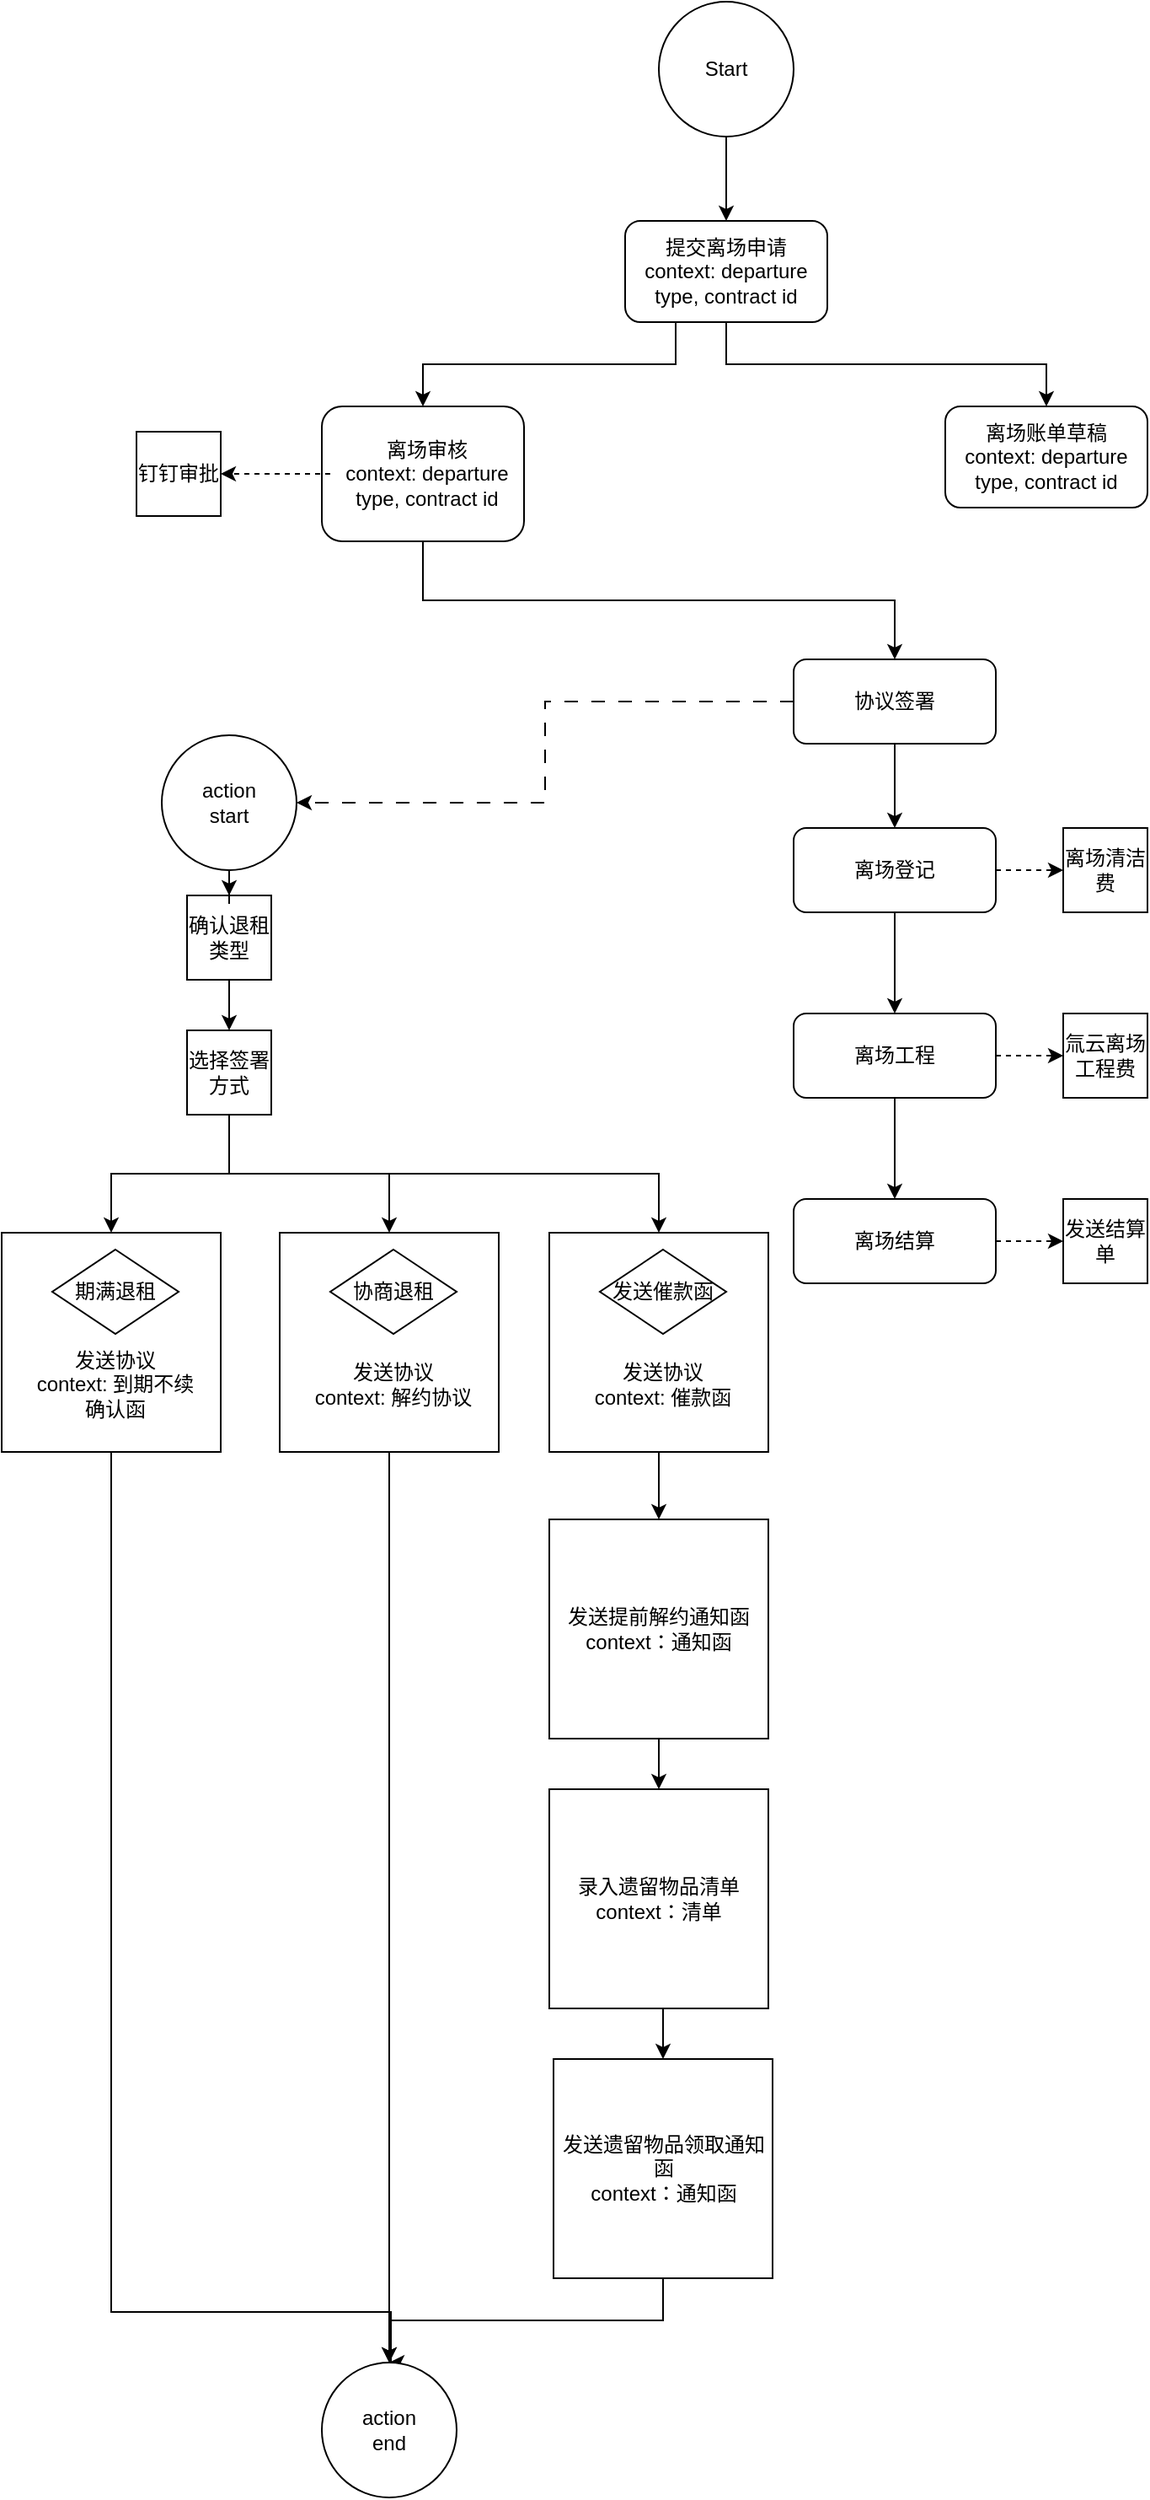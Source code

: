 <mxfile version="21.3.0" type="github">
  <diagram name="Page-1" id="v7GTG9-zDYjBq646hgA-">
    <mxGraphModel dx="1004" dy="812" grid="1" gridSize="10" guides="1" tooltips="1" connect="1" arrows="1" fold="1" page="1" pageScale="1" pageWidth="850" pageHeight="1100" math="0" shadow="0">
      <root>
        <mxCell id="0" />
        <mxCell id="1" parent="0" />
        <mxCell id="Qcv1M7fyEX4MAhPcr4ZG-5" style="edgeStyle=orthogonalEdgeStyle;rounded=0;orthogonalLoop=1;jettySize=auto;html=1;exitX=0.5;exitY=1;exitDx=0;exitDy=0;" edge="1" parent="1" source="Qcv1M7fyEX4MAhPcr4ZG-2" target="Qcv1M7fyEX4MAhPcr4ZG-3">
          <mxGeometry relative="1" as="geometry" />
        </mxCell>
        <mxCell id="Qcv1M7fyEX4MAhPcr4ZG-2" value="Start" style="ellipse;whiteSpace=wrap;html=1;aspect=fixed;" vertex="1" parent="1">
          <mxGeometry x="400" y="150" width="80" height="80" as="geometry" />
        </mxCell>
        <mxCell id="Qcv1M7fyEX4MAhPcr4ZG-7" style="edgeStyle=orthogonalEdgeStyle;rounded=0;orthogonalLoop=1;jettySize=auto;html=1;exitX=0.5;exitY=1;exitDx=0;exitDy=0;entryX=0.5;entryY=0;entryDx=0;entryDy=0;" edge="1" parent="1" source="Qcv1M7fyEX4MAhPcr4ZG-3" target="Qcv1M7fyEX4MAhPcr4ZG-4">
          <mxGeometry relative="1" as="geometry" />
        </mxCell>
        <mxCell id="Qcv1M7fyEX4MAhPcr4ZG-12" style="edgeStyle=orthogonalEdgeStyle;rounded=0;orthogonalLoop=1;jettySize=auto;html=1;exitX=0.25;exitY=1;exitDx=0;exitDy=0;entryX=0.5;entryY=0;entryDx=0;entryDy=0;" edge="1" parent="1" source="Qcv1M7fyEX4MAhPcr4ZG-3" target="Qcv1M7fyEX4MAhPcr4ZG-8">
          <mxGeometry relative="1" as="geometry" />
        </mxCell>
        <mxCell id="Qcv1M7fyEX4MAhPcr4ZG-3" value="提交离场申请&lt;br&gt;context: departure type, contract id" style="rounded=1;whiteSpace=wrap;html=1;" vertex="1" parent="1">
          <mxGeometry x="380" y="280" width="120" height="60" as="geometry" />
        </mxCell>
        <mxCell id="Qcv1M7fyEX4MAhPcr4ZG-4" value="离场账单草稿&lt;br&gt;context: departure type, contract id" style="rounded=1;whiteSpace=wrap;html=1;" vertex="1" parent="1">
          <mxGeometry x="570" y="390" width="120" height="60" as="geometry" />
        </mxCell>
        <mxCell id="Qcv1M7fyEX4MAhPcr4ZG-47" style="edgeStyle=orthogonalEdgeStyle;rounded=0;orthogonalLoop=1;jettySize=auto;html=1;exitX=0.5;exitY=1;exitDx=0;exitDy=0;entryX=0.5;entryY=0;entryDx=0;entryDy=0;" edge="1" parent="1" source="Qcv1M7fyEX4MAhPcr4ZG-8" target="Qcv1M7fyEX4MAhPcr4ZG-13">
          <mxGeometry relative="1" as="geometry" />
        </mxCell>
        <mxCell id="Qcv1M7fyEX4MAhPcr4ZG-8" value="" style="rounded=1;whiteSpace=wrap;html=1;" vertex="1" parent="1">
          <mxGeometry x="200" y="390" width="120" height="80" as="geometry" />
        </mxCell>
        <mxCell id="Qcv1M7fyEX4MAhPcr4ZG-52" style="edgeStyle=orthogonalEdgeStyle;rounded=0;orthogonalLoop=1;jettySize=auto;html=1;exitX=0;exitY=0.5;exitDx=0;exitDy=0;entryX=1;entryY=0.5;entryDx=0;entryDy=0;dashed=1;" edge="1" parent="1" source="Qcv1M7fyEX4MAhPcr4ZG-11" target="Qcv1M7fyEX4MAhPcr4ZG-51">
          <mxGeometry relative="1" as="geometry" />
        </mxCell>
        <mxCell id="Qcv1M7fyEX4MAhPcr4ZG-11" value="离场审核&lt;br style=&quot;border-color: var(--border-color);&quot;&gt;context: departure type, contract id" style="text;html=1;strokeColor=none;fillColor=none;align=center;verticalAlign=middle;whiteSpace=wrap;rounded=0;" vertex="1" parent="1">
          <mxGeometry x="205" y="410" width="115" height="40" as="geometry" />
        </mxCell>
        <mxCell id="Qcv1M7fyEX4MAhPcr4ZG-46" value="" style="edgeStyle=orthogonalEdgeStyle;rounded=0;orthogonalLoop=1;jettySize=auto;html=1;dashed=1;dashPattern=8 8;" edge="1" parent="1" source="Qcv1M7fyEX4MAhPcr4ZG-13" target="Qcv1M7fyEX4MAhPcr4ZG-39">
          <mxGeometry relative="1" as="geometry" />
        </mxCell>
        <mxCell id="Qcv1M7fyEX4MAhPcr4ZG-53" style="edgeStyle=orthogonalEdgeStyle;rounded=0;orthogonalLoop=1;jettySize=auto;html=1;exitX=0.5;exitY=1;exitDx=0;exitDy=0;entryX=0.5;entryY=0;entryDx=0;entryDy=0;" edge="1" parent="1" source="Qcv1M7fyEX4MAhPcr4ZG-13" target="Qcv1M7fyEX4MAhPcr4ZG-48">
          <mxGeometry relative="1" as="geometry" />
        </mxCell>
        <mxCell id="Qcv1M7fyEX4MAhPcr4ZG-13" value="协议签署" style="rounded=1;whiteSpace=wrap;html=1;" vertex="1" parent="1">
          <mxGeometry x="480" y="540" width="120" height="50" as="geometry" />
        </mxCell>
        <mxCell id="Qcv1M7fyEX4MAhPcr4ZG-38" style="edgeStyle=orthogonalEdgeStyle;rounded=0;orthogonalLoop=1;jettySize=auto;html=1;exitX=0.5;exitY=1;exitDx=0;exitDy=0;entryX=0.5;entryY=0;entryDx=0;entryDy=0;" edge="1" parent="1" source="Qcv1M7fyEX4MAhPcr4ZG-15" target="Qcv1M7fyEX4MAhPcr4ZG-16">
          <mxGeometry relative="1" as="geometry" />
        </mxCell>
        <mxCell id="Qcv1M7fyEX4MAhPcr4ZG-15" value="确认退租类型" style="whiteSpace=wrap;html=1;aspect=fixed;" vertex="1" parent="1">
          <mxGeometry x="120" y="680" width="50" height="50" as="geometry" />
        </mxCell>
        <mxCell id="Qcv1M7fyEX4MAhPcr4ZG-25" style="edgeStyle=orthogonalEdgeStyle;rounded=0;orthogonalLoop=1;jettySize=auto;html=1;exitX=0.5;exitY=1;exitDx=0;exitDy=0;entryX=0.5;entryY=0;entryDx=0;entryDy=0;" edge="1" parent="1" source="Qcv1M7fyEX4MAhPcr4ZG-16" target="Qcv1M7fyEX4MAhPcr4ZG-17">
          <mxGeometry relative="1" as="geometry" />
        </mxCell>
        <mxCell id="Qcv1M7fyEX4MAhPcr4ZG-26" style="edgeStyle=orthogonalEdgeStyle;rounded=0;orthogonalLoop=1;jettySize=auto;html=1;exitX=0.5;exitY=1;exitDx=0;exitDy=0;" edge="1" parent="1" source="Qcv1M7fyEX4MAhPcr4ZG-16" target="Qcv1M7fyEX4MAhPcr4ZG-20">
          <mxGeometry relative="1" as="geometry" />
        </mxCell>
        <mxCell id="Qcv1M7fyEX4MAhPcr4ZG-31" style="edgeStyle=orthogonalEdgeStyle;rounded=0;orthogonalLoop=1;jettySize=auto;html=1;exitX=0.5;exitY=1;exitDx=0;exitDy=0;entryX=0.5;entryY=0;entryDx=0;entryDy=0;" edge="1" parent="1" source="Qcv1M7fyEX4MAhPcr4ZG-16" target="Qcv1M7fyEX4MAhPcr4ZG-28">
          <mxGeometry relative="1" as="geometry" />
        </mxCell>
        <mxCell id="Qcv1M7fyEX4MAhPcr4ZG-16" value="选择签署方式" style="whiteSpace=wrap;html=1;aspect=fixed;" vertex="1" parent="1">
          <mxGeometry x="120" y="760" width="50" height="50" as="geometry" />
        </mxCell>
        <mxCell id="Qcv1M7fyEX4MAhPcr4ZG-45" style="edgeStyle=orthogonalEdgeStyle;rounded=0;orthogonalLoop=1;jettySize=auto;html=1;exitX=0.5;exitY=1;exitDx=0;exitDy=0;" edge="1" parent="1" source="Qcv1M7fyEX4MAhPcr4ZG-17">
          <mxGeometry relative="1" as="geometry">
            <mxPoint x="240" y="1550" as="targetPoint" />
            <Array as="points">
              <mxPoint x="75" y="1520" />
              <mxPoint x="241" y="1520" />
            </Array>
          </mxGeometry>
        </mxCell>
        <mxCell id="Qcv1M7fyEX4MAhPcr4ZG-17" value="" style="whiteSpace=wrap;html=1;aspect=fixed;" vertex="1" parent="1">
          <mxGeometry x="10" y="880" width="130" height="130" as="geometry" />
        </mxCell>
        <mxCell id="Qcv1M7fyEX4MAhPcr4ZG-18" value="期满退租" style="rhombus;whiteSpace=wrap;html=1;" vertex="1" parent="1">
          <mxGeometry x="40" y="890" width="75" height="50" as="geometry" />
        </mxCell>
        <mxCell id="Qcv1M7fyEX4MAhPcr4ZG-19" value="发送协议&lt;br style=&quot;border-color: var(--border-color);&quot;&gt;context: 到期不续确认函" style="text;html=1;strokeColor=none;fillColor=none;align=center;verticalAlign=middle;whiteSpace=wrap;rounded=0;" vertex="1" parent="1">
          <mxGeometry x="29" y="960" width="97" height="20" as="geometry" />
        </mxCell>
        <mxCell id="Qcv1M7fyEX4MAhPcr4ZG-44" style="edgeStyle=orthogonalEdgeStyle;rounded=0;orthogonalLoop=1;jettySize=auto;html=1;exitX=0.5;exitY=1;exitDx=0;exitDy=0;entryX=0.5;entryY=0;entryDx=0;entryDy=0;" edge="1" parent="1" source="Qcv1M7fyEX4MAhPcr4ZG-20" target="Qcv1M7fyEX4MAhPcr4ZG-42">
          <mxGeometry relative="1" as="geometry" />
        </mxCell>
        <mxCell id="Qcv1M7fyEX4MAhPcr4ZG-20" value="" style="whiteSpace=wrap;html=1;aspect=fixed;" vertex="1" parent="1">
          <mxGeometry x="175" y="880" width="130" height="130" as="geometry" />
        </mxCell>
        <mxCell id="Qcv1M7fyEX4MAhPcr4ZG-21" value="协商退租" style="rhombus;whiteSpace=wrap;html=1;" vertex="1" parent="1">
          <mxGeometry x="205" y="890" width="75" height="50" as="geometry" />
        </mxCell>
        <mxCell id="Qcv1M7fyEX4MAhPcr4ZG-22" value="发送协议&lt;br style=&quot;border-color: var(--border-color);&quot;&gt;context: 解约协议" style="text;html=1;strokeColor=none;fillColor=none;align=center;verticalAlign=middle;whiteSpace=wrap;rounded=0;" vertex="1" parent="1">
          <mxGeometry x="194" y="960" width="97" height="20" as="geometry" />
        </mxCell>
        <mxCell id="Qcv1M7fyEX4MAhPcr4ZG-33" style="edgeStyle=orthogonalEdgeStyle;rounded=0;orthogonalLoop=1;jettySize=auto;html=1;exitX=0.5;exitY=1;exitDx=0;exitDy=0;entryX=0;entryY=0.5;entryDx=0;entryDy=0;" edge="1" parent="1" source="Qcv1M7fyEX4MAhPcr4ZG-28" target="Qcv1M7fyEX4MAhPcr4ZG-32">
          <mxGeometry relative="1" as="geometry" />
        </mxCell>
        <mxCell id="Qcv1M7fyEX4MAhPcr4ZG-28" value="" style="whiteSpace=wrap;html=1;aspect=fixed;" vertex="1" parent="1">
          <mxGeometry x="335" y="880" width="130" height="130" as="geometry" />
        </mxCell>
        <mxCell id="Qcv1M7fyEX4MAhPcr4ZG-29" value="发送催款函" style="rhombus;whiteSpace=wrap;html=1;" vertex="1" parent="1">
          <mxGeometry x="365" y="890" width="75" height="50" as="geometry" />
        </mxCell>
        <mxCell id="Qcv1M7fyEX4MAhPcr4ZG-30" value="发送协议&lt;br style=&quot;border-color: var(--border-color);&quot;&gt;context: 催款函" style="text;html=1;strokeColor=none;fillColor=none;align=center;verticalAlign=middle;whiteSpace=wrap;rounded=0;" vertex="1" parent="1">
          <mxGeometry x="354" y="960" width="97" height="20" as="geometry" />
        </mxCell>
        <mxCell id="Qcv1M7fyEX4MAhPcr4ZG-41" style="edgeStyle=orthogonalEdgeStyle;rounded=0;orthogonalLoop=1;jettySize=auto;html=1;exitX=1;exitY=0.5;exitDx=0;exitDy=0;entryX=0;entryY=0.5;entryDx=0;entryDy=0;" edge="1" parent="1" source="Qcv1M7fyEX4MAhPcr4ZG-32" target="Qcv1M7fyEX4MAhPcr4ZG-34">
          <mxGeometry relative="1" as="geometry" />
        </mxCell>
        <mxCell id="Qcv1M7fyEX4MAhPcr4ZG-32" value="发送提前解约通知函&lt;br&gt;context：通知函" style="whiteSpace=wrap;html=1;aspect=fixed;direction=south;" vertex="1" parent="1">
          <mxGeometry x="335" y="1050" width="130" height="130" as="geometry" />
        </mxCell>
        <mxCell id="Qcv1M7fyEX4MAhPcr4ZG-37" style="edgeStyle=orthogonalEdgeStyle;rounded=0;orthogonalLoop=1;jettySize=auto;html=1;exitX=1;exitY=0.5;exitDx=0;exitDy=0;entryX=0;entryY=0.5;entryDx=0;entryDy=0;" edge="1" parent="1" source="Qcv1M7fyEX4MAhPcr4ZG-34" target="Qcv1M7fyEX4MAhPcr4ZG-35">
          <mxGeometry relative="1" as="geometry" />
        </mxCell>
        <mxCell id="Qcv1M7fyEX4MAhPcr4ZG-34" value="录入遗留物品清单&lt;br&gt;context：清单" style="whiteSpace=wrap;html=1;aspect=fixed;direction=south;" vertex="1" parent="1">
          <mxGeometry x="335" y="1210" width="130" height="130" as="geometry" />
        </mxCell>
        <mxCell id="Qcv1M7fyEX4MAhPcr4ZG-43" style="edgeStyle=orthogonalEdgeStyle;rounded=0;orthogonalLoop=1;jettySize=auto;html=1;exitX=1;exitY=0.5;exitDx=0;exitDy=0;" edge="1" parent="1" source="Qcv1M7fyEX4MAhPcr4ZG-35" target="Qcv1M7fyEX4MAhPcr4ZG-42">
          <mxGeometry relative="1" as="geometry" />
        </mxCell>
        <mxCell id="Qcv1M7fyEX4MAhPcr4ZG-35" value="发送遗留物品领取通知函&lt;br&gt;context：通知函" style="whiteSpace=wrap;html=1;aspect=fixed;direction=south;" vertex="1" parent="1">
          <mxGeometry x="337.5" y="1370" width="130" height="130" as="geometry" />
        </mxCell>
        <mxCell id="Qcv1M7fyEX4MAhPcr4ZG-40" style="edgeStyle=orthogonalEdgeStyle;rounded=0;orthogonalLoop=1;jettySize=auto;html=1;exitX=0.5;exitY=1;exitDx=0;exitDy=0;" edge="1" parent="1" source="Qcv1M7fyEX4MAhPcr4ZG-39" target="Qcv1M7fyEX4MAhPcr4ZG-15">
          <mxGeometry relative="1" as="geometry" />
        </mxCell>
        <mxCell id="Qcv1M7fyEX4MAhPcr4ZG-39" value="action&lt;br&gt;start" style="ellipse;whiteSpace=wrap;html=1;aspect=fixed;" vertex="1" parent="1">
          <mxGeometry x="105" y="585" width="80" height="80" as="geometry" />
        </mxCell>
        <mxCell id="Qcv1M7fyEX4MAhPcr4ZG-42" value="action&lt;br&gt;end" style="ellipse;whiteSpace=wrap;html=1;aspect=fixed;" vertex="1" parent="1">
          <mxGeometry x="200" y="1550" width="80" height="80" as="geometry" />
        </mxCell>
        <mxCell id="Qcv1M7fyEX4MAhPcr4ZG-54" style="edgeStyle=orthogonalEdgeStyle;rounded=0;orthogonalLoop=1;jettySize=auto;html=1;exitX=0.5;exitY=1;exitDx=0;exitDy=0;" edge="1" parent="1" source="Qcv1M7fyEX4MAhPcr4ZG-48" target="Qcv1M7fyEX4MAhPcr4ZG-49">
          <mxGeometry relative="1" as="geometry" />
        </mxCell>
        <mxCell id="Qcv1M7fyEX4MAhPcr4ZG-58" style="edgeStyle=orthogonalEdgeStyle;rounded=0;orthogonalLoop=1;jettySize=auto;html=1;exitX=1;exitY=0.5;exitDx=0;exitDy=0;entryX=0;entryY=0.5;entryDx=0;entryDy=0;dashed=1;" edge="1" parent="1" source="Qcv1M7fyEX4MAhPcr4ZG-48" target="Qcv1M7fyEX4MAhPcr4ZG-56">
          <mxGeometry relative="1" as="geometry" />
        </mxCell>
        <mxCell id="Qcv1M7fyEX4MAhPcr4ZG-48" value="离场登记" style="rounded=1;whiteSpace=wrap;html=1;" vertex="1" parent="1">
          <mxGeometry x="480" y="640" width="120" height="50" as="geometry" />
        </mxCell>
        <mxCell id="Qcv1M7fyEX4MAhPcr4ZG-55" style="edgeStyle=orthogonalEdgeStyle;rounded=0;orthogonalLoop=1;jettySize=auto;html=1;exitX=0.5;exitY=1;exitDx=0;exitDy=0;entryX=0.5;entryY=0;entryDx=0;entryDy=0;" edge="1" parent="1" source="Qcv1M7fyEX4MAhPcr4ZG-49" target="Qcv1M7fyEX4MAhPcr4ZG-50">
          <mxGeometry relative="1" as="geometry" />
        </mxCell>
        <mxCell id="Qcv1M7fyEX4MAhPcr4ZG-59" style="edgeStyle=orthogonalEdgeStyle;rounded=0;orthogonalLoop=1;jettySize=auto;html=1;exitX=1;exitY=0.5;exitDx=0;exitDy=0;dashed=1;" edge="1" parent="1" source="Qcv1M7fyEX4MAhPcr4ZG-49" target="Qcv1M7fyEX4MAhPcr4ZG-57">
          <mxGeometry relative="1" as="geometry" />
        </mxCell>
        <mxCell id="Qcv1M7fyEX4MAhPcr4ZG-49" value="离场工程" style="rounded=1;whiteSpace=wrap;html=1;" vertex="1" parent="1">
          <mxGeometry x="480" y="750" width="120" height="50" as="geometry" />
        </mxCell>
        <mxCell id="Qcv1M7fyEX4MAhPcr4ZG-61" style="edgeStyle=orthogonalEdgeStyle;rounded=0;orthogonalLoop=1;jettySize=auto;html=1;exitX=1;exitY=0.5;exitDx=0;exitDy=0;dashed=1;" edge="1" parent="1" source="Qcv1M7fyEX4MAhPcr4ZG-50" target="Qcv1M7fyEX4MAhPcr4ZG-60">
          <mxGeometry relative="1" as="geometry" />
        </mxCell>
        <mxCell id="Qcv1M7fyEX4MAhPcr4ZG-50" value="离场结算" style="rounded=1;whiteSpace=wrap;html=1;" vertex="1" parent="1">
          <mxGeometry x="480" y="860" width="120" height="50" as="geometry" />
        </mxCell>
        <mxCell id="Qcv1M7fyEX4MAhPcr4ZG-51" value="钉钉审批" style="whiteSpace=wrap;html=1;aspect=fixed;" vertex="1" parent="1">
          <mxGeometry x="90" y="405" width="50" height="50" as="geometry" />
        </mxCell>
        <mxCell id="Qcv1M7fyEX4MAhPcr4ZG-56" value="离场清洁费" style="whiteSpace=wrap;html=1;aspect=fixed;" vertex="1" parent="1">
          <mxGeometry x="640" y="640" width="50" height="50" as="geometry" />
        </mxCell>
        <mxCell id="Qcv1M7fyEX4MAhPcr4ZG-57" value="氚云离场工程费" style="whiteSpace=wrap;html=1;aspect=fixed;" vertex="1" parent="1">
          <mxGeometry x="640" y="750" width="50" height="50" as="geometry" />
        </mxCell>
        <mxCell id="Qcv1M7fyEX4MAhPcr4ZG-60" value="发送结算单" style="whiteSpace=wrap;html=1;aspect=fixed;" vertex="1" parent="1">
          <mxGeometry x="640" y="860" width="50" height="50" as="geometry" />
        </mxCell>
      </root>
    </mxGraphModel>
  </diagram>
</mxfile>
